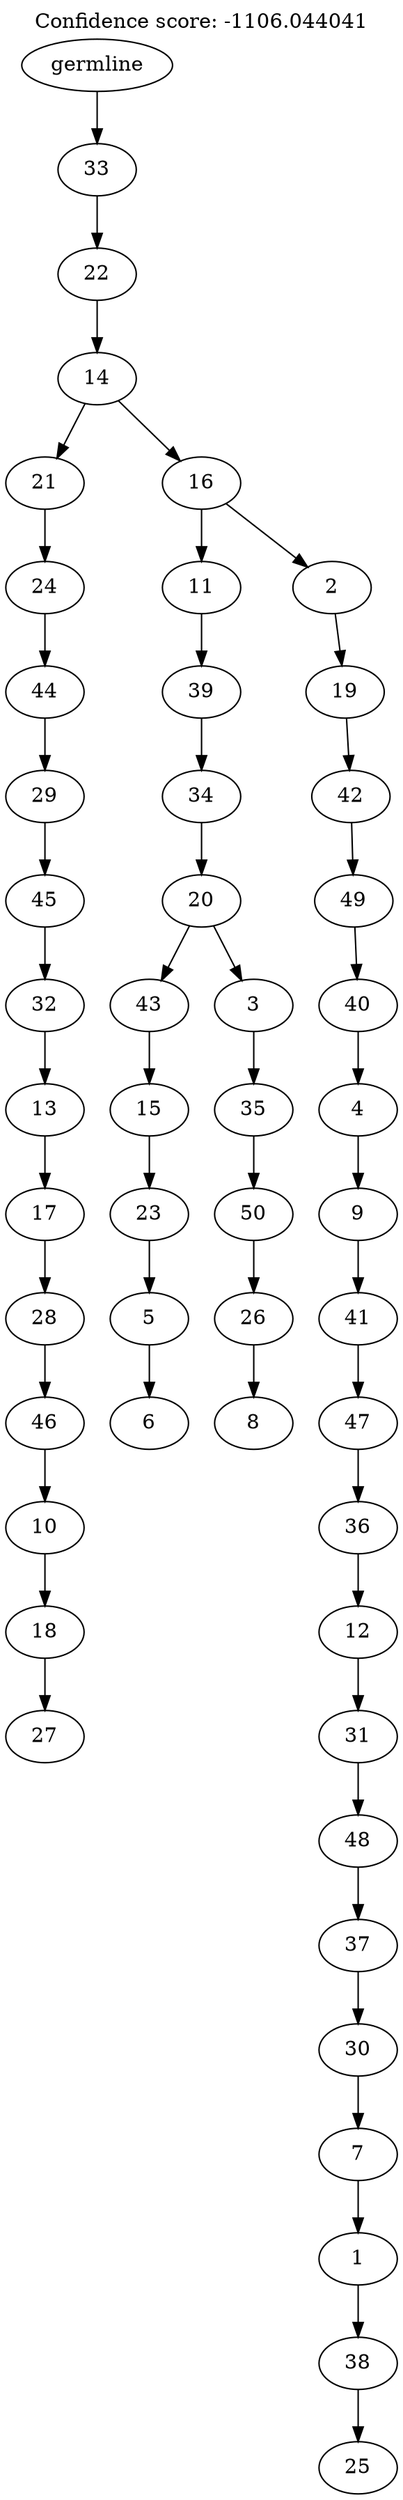 digraph g {
	"49" -> "50";
	"50" [label="27"];
	"48" -> "49";
	"49" [label="18"];
	"47" -> "48";
	"48" [label="10"];
	"46" -> "47";
	"47" [label="46"];
	"45" -> "46";
	"46" [label="28"];
	"44" -> "45";
	"45" [label="17"];
	"43" -> "44";
	"44" [label="13"];
	"42" -> "43";
	"43" [label="32"];
	"41" -> "42";
	"42" [label="45"];
	"40" -> "41";
	"41" [label="29"];
	"39" -> "40";
	"40" [label="44"];
	"38" -> "39";
	"39" [label="24"];
	"36" -> "37";
	"37" [label="6"];
	"35" -> "36";
	"36" [label="5"];
	"34" -> "35";
	"35" [label="23"];
	"33" -> "34";
	"34" [label="15"];
	"31" -> "32";
	"32" [label="8"];
	"30" -> "31";
	"31" [label="26"];
	"29" -> "30";
	"30" [label="50"];
	"28" -> "29";
	"29" [label="35"];
	"27" -> "28";
	"28" [label="3"];
	"27" -> "33";
	"33" [label="43"];
	"26" -> "27";
	"27" [label="20"];
	"25" -> "26";
	"26" [label="34"];
	"24" -> "25";
	"25" [label="39"];
	"22" -> "23";
	"23" [label="25"];
	"21" -> "22";
	"22" [label="38"];
	"20" -> "21";
	"21" [label="1"];
	"19" -> "20";
	"20" [label="7"];
	"18" -> "19";
	"19" [label="30"];
	"17" -> "18";
	"18" [label="37"];
	"16" -> "17";
	"17" [label="48"];
	"15" -> "16";
	"16" [label="31"];
	"14" -> "15";
	"15" [label="12"];
	"13" -> "14";
	"14" [label="36"];
	"12" -> "13";
	"13" [label="47"];
	"11" -> "12";
	"12" [label="41"];
	"10" -> "11";
	"11" [label="9"];
	"9" -> "10";
	"10" [label="4"];
	"8" -> "9";
	"9" [label="40"];
	"7" -> "8";
	"8" [label="49"];
	"6" -> "7";
	"7" [label="42"];
	"5" -> "6";
	"6" [label="19"];
	"4" -> "5";
	"5" [label="2"];
	"4" -> "24";
	"24" [label="11"];
	"3" -> "4";
	"4" [label="16"];
	"3" -> "38";
	"38" [label="21"];
	"2" -> "3";
	"3" [label="14"];
	"1" -> "2";
	"2" [label="22"];
	"0" -> "1";
	"1" [label="33"];
	"0" [label="germline"];
	labelloc="t";
	label="Confidence score: -1106.044041";
}
